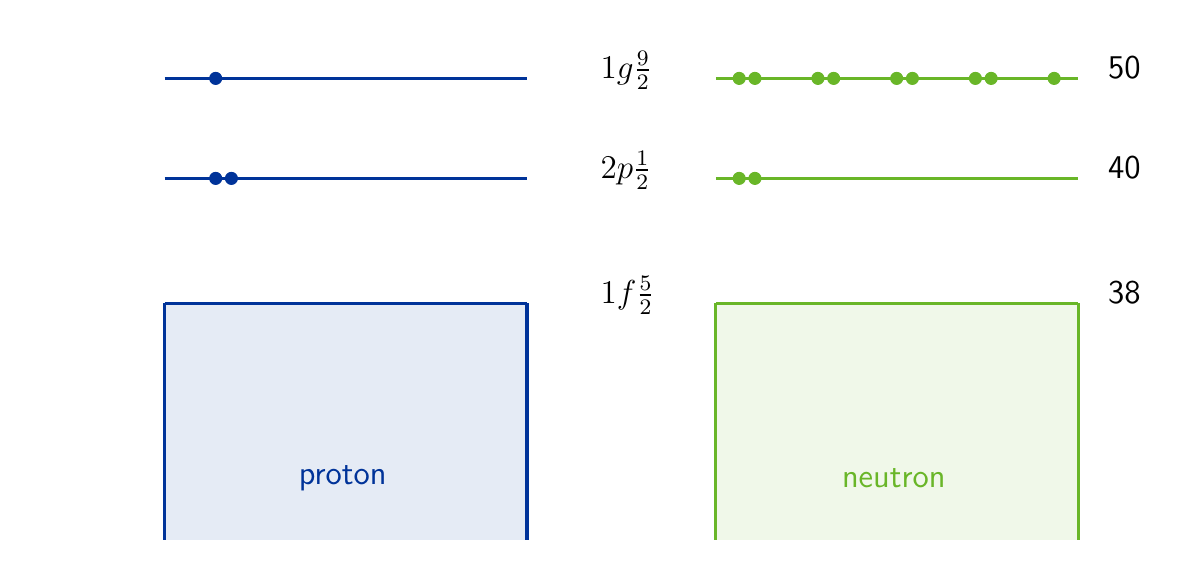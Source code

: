 \begin{tikzpicture}[y=-1cm]
  \sf
  \definecolor{red}{RGB}{221,42,43}
  \definecolor{green}{RGB}{105,182,40}
  \definecolor{blue}{RGB}{0,51,153}
  \definecolor{orange}{RGB}{192,128,64}

  \clip (3.5,13) rectangle (18,6.5);

  \fill[blue!10] (5.239,10.001) rectangle (9.842,13.018);
  \draw[blue, very thick] (5.239,13.018) -- (5.239,10.001);
  \draw[blue, very thick] (9.842,13.018) -- (9.842,10.001);
  \draw[blue, very thick] (5.239,10.001) -- (9.842,10.001);
  \draw[blue, very thick] (5.239,8.414) -- (9.842,8.414);
  \draw[blue, very thick] (5.239,7.144) -- (9.842,7.144);

  \begin{scope}[xshift=7cm]
    \fill[green!10] (5.239,10.001) rectangle (9.842,13.018);
    \draw[green, very thick] (5.239,13.018) -- (5.239,10.001);
    \draw[green, very thick] (9.842,13.018) -- (9.842,10.001);
    \draw[green, very thick] (5.239,10.001) -- (9.842,10.001);
    \path (7.5,12.224) node[text=green] {\large{}neutron};
    \draw[green, very thick] (5.239,8.414) -- (9.842,8.414);
    \draw[green, very thick] (5.239,7.144) -- (9.842,7.144);
    \begin{scope}[xshift=-20pt]
      \draw[green,fill=green] (6.239,8.414) circle (0.076cm);
      \draw[green,fill=green] (6.439,8.414) circle (0.076cm);
      \draw[green,fill=green] (6.239,7.144) circle (0.076cm);
      \draw[green,fill=green] (6.439,7.144) circle (0.076cm);
      \draw[green,fill=green] (7.239,7.144) circle (0.076cm);
      \draw[green,fill=green] (7.439,7.144) circle (0.076cm);
      \draw[green,fill=green] (8.239,7.144) circle (0.076cm);
      \draw[green,fill=green] (8.439,7.144) circle (0.076cm);
      \draw[green,fill=green] (9.239,7.144) circle (0.076cm);
      \draw[green,fill=green] (9.439,7.144) circle (0.076cm);
      \draw[green,fill=green] (10.239,7.144) circle (0.076cm);
    \end{scope}
  \end{scope}

  \begin{scope}[xshift=-10pt]
    \draw[blue,fill=blue] (6.239,8.414) circle (0.076cm);
    \draw[blue,fill=blue] (6.439,8.414) circle (0.076cm);
    \draw[blue,fill=blue] (6.239,7.144) circle (0.076cm);
  \end{scope}

  \begin{scope}[xshift=7cm]
    \path (3.651,7.144) node[text=black,anchor=base west] {\large{}$1g\tfrac{9}{2}$};
    \path (3.651,8.414) node[text=black,anchor=base west] {\large{}$2p\tfrac{1}{2}$};
    \path (3.651,10.001) node[text=black,anchor=base west] {\large{}$1f\tfrac{5}{2}$};
  \end{scope}

  \path (17.098,7.144) node[text=black,anchor=base west] {\large{}50};
  \path (17.098,8.414) node[text=black,anchor=base west] {\large{}40};
  \path (17.098,10.001) node[text=black,anchor=base west] {\large{}38};

  \path (7.5,12.224) node[text=blue] {\large{}proton};

\end{tikzpicture}%

%% Configure (x)emacs for this file ...
%% Local Variables:
%% mode: latex
%% End:
